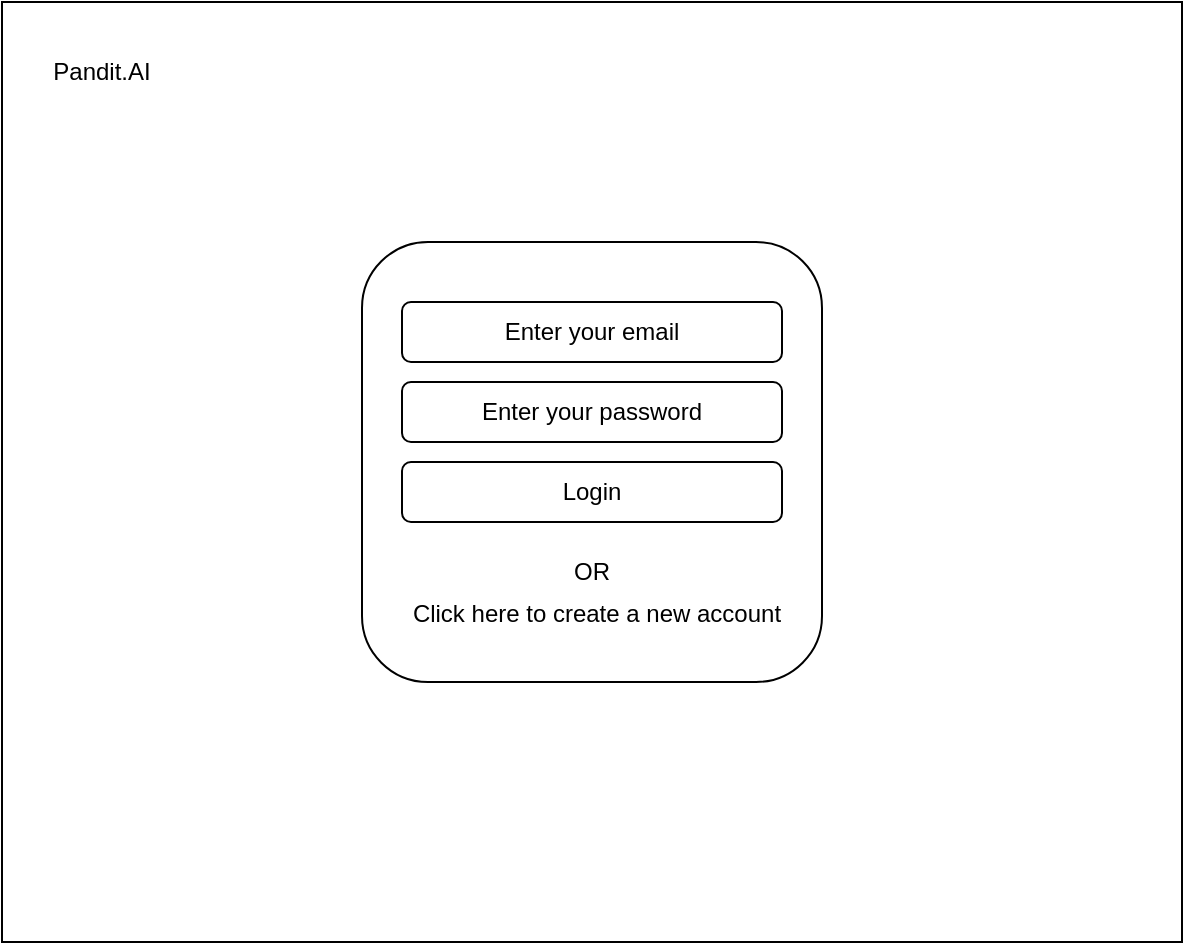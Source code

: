 <mxfile version="20.2.5" type="device" pages="7"><diagram id="6aU73pma240ItgKDpZRS" name="Login"><mxGraphModel dx="1258" dy="607" grid="1" gridSize="10" guides="1" tooltips="1" connect="1" arrows="1" fold="1" page="1" pageScale="1" pageWidth="827" pageHeight="1169" math="0" shadow="0"><root><mxCell id="0"/><mxCell id="1" parent="0"/><mxCell id="bJtcBQhSghV8eApASh1m-1" value="" style="rounded=0;whiteSpace=wrap;html=1;" vertex="1" parent="1"><mxGeometry x="110" y="70" width="590" height="470" as="geometry"/></mxCell><mxCell id="bJtcBQhSghV8eApASh1m-2" value="Pandit.AI" style="text;html=1;strokeColor=none;fillColor=none;align=center;verticalAlign=middle;whiteSpace=wrap;rounded=0;" vertex="1" parent="1"><mxGeometry x="130" y="90" width="60" height="30" as="geometry"/></mxCell><mxCell id="bJtcBQhSghV8eApASh1m-3" value="" style="rounded=1;whiteSpace=wrap;html=1;" vertex="1" parent="1"><mxGeometry x="290" y="190" width="230" height="220" as="geometry"/></mxCell><mxCell id="bJtcBQhSghV8eApASh1m-4" value="Enter your email" style="rounded=1;whiteSpace=wrap;html=1;" vertex="1" parent="1"><mxGeometry x="310" y="220" width="190" height="30" as="geometry"/></mxCell><mxCell id="bJtcBQhSghV8eApASh1m-5" value="Enter your password" style="rounded=1;whiteSpace=wrap;html=1;" vertex="1" parent="1"><mxGeometry x="310" y="260" width="190" height="30" as="geometry"/></mxCell><mxCell id="bJtcBQhSghV8eApASh1m-6" value="Login" style="rounded=1;whiteSpace=wrap;html=1;" vertex="1" parent="1"><mxGeometry x="310" y="300" width="190" height="30" as="geometry"/></mxCell><mxCell id="bJtcBQhSghV8eApASh1m-7" value="OR" style="text;html=1;strokeColor=none;fillColor=none;align=center;verticalAlign=middle;whiteSpace=wrap;rounded=0;" vertex="1" parent="1"><mxGeometry x="375" y="340" width="60" height="30" as="geometry"/></mxCell><mxCell id="bJtcBQhSghV8eApASh1m-8" value="Click here to create a new account" style="text;html=1;strokeColor=none;fillColor=none;align=center;verticalAlign=middle;whiteSpace=wrap;rounded=0;" vertex="1" parent="1"><mxGeometry x="255" y="360" width="305" height="32.5" as="geometry"/></mxCell></root></mxGraphModel></diagram><diagram id="gR0EOq_-ZWLTFaH7Natg" name="Register"><mxGraphModel dx="1258" dy="607" grid="1" gridSize="10" guides="1" tooltips="1" connect="1" arrows="1" fold="1" page="1" pageScale="1" pageWidth="827" pageHeight="1169" math="0" shadow="0"><root><mxCell id="0"/><mxCell id="1" parent="0"/><mxCell id="iR8EwXbyfK5-H5Ja2WYW-1" value="" style="rounded=0;whiteSpace=wrap;html=1;" vertex="1" parent="1"><mxGeometry x="112.5" y="70" width="590" height="470" as="geometry"/></mxCell><mxCell id="iR8EwXbyfK5-H5Ja2WYW-2" value="Pandit.AI" style="text;html=1;strokeColor=none;fillColor=none;align=center;verticalAlign=middle;whiteSpace=wrap;rounded=0;" vertex="1" parent="1"><mxGeometry x="130" y="90" width="60" height="30" as="geometry"/></mxCell><mxCell id="iR8EwXbyfK5-H5Ja2WYW-3" value="" style="rounded=1;whiteSpace=wrap;html=1;" vertex="1" parent="1"><mxGeometry x="290" y="190" width="230" height="270" as="geometry"/></mxCell><mxCell id="iR8EwXbyfK5-H5Ja2WYW-4" value="Enter your email" style="rounded=1;whiteSpace=wrap;html=1;" vertex="1" parent="1"><mxGeometry x="310" y="220" width="190" height="30" as="geometry"/></mxCell><mxCell id="iR8EwXbyfK5-H5Ja2WYW-5" value="Enter Full Name" style="rounded=1;whiteSpace=wrap;html=1;" vertex="1" parent="1"><mxGeometry x="310" y="260" width="190" height="30" as="geometry"/></mxCell><mxCell id="iR8EwXbyfK5-H5Ja2WYW-6" value="Register" style="rounded=1;whiteSpace=wrap;html=1;" vertex="1" parent="1"><mxGeometry x="310" y="347" width="190" height="30" as="geometry"/></mxCell><mxCell id="iR8EwXbyfK5-H5Ja2WYW-7" value="OR" style="text;html=1;strokeColor=none;fillColor=none;align=center;verticalAlign=middle;whiteSpace=wrap;rounded=0;" vertex="1" parent="1"><mxGeometry x="375" y="380" width="60" height="30" as="geometry"/></mxCell><mxCell id="iR8EwXbyfK5-H5Ja2WYW-8" value="Click here to login if you&lt;br&gt; already have an account" style="text;html=1;strokeColor=none;fillColor=none;align=center;verticalAlign=middle;whiteSpace=wrap;rounded=0;" vertex="1" parent="1"><mxGeometry x="255" y="406" width="305" height="32.5" as="geometry"/></mxCell><mxCell id="iR8EwXbyfK5-H5Ja2WYW-9" value="Enter your password" style="rounded=1;whiteSpace=wrap;html=1;" vertex="1" parent="1"><mxGeometry x="311" y="302" width="190" height="30" as="geometry"/></mxCell></root></mxGraphModel></diagram><diagram id="8KVKF62KEFHVQPL90ykX" name="Home page"><mxGraphModel dx="1258" dy="607" grid="1" gridSize="10" guides="1" tooltips="1" connect="1" arrows="1" fold="1" page="1" pageScale="1" pageWidth="827" pageHeight="1169" math="0" shadow="0"><root><mxCell id="0"/><mxCell id="1" parent="0"/><mxCell id="MpMwlIxokivy7EDuo-US-1" value="" style="rounded=0;whiteSpace=wrap;html=1;" vertex="1" parent="1"><mxGeometry x="70" y="30" width="715" height="590" as="geometry"/></mxCell><mxCell id="MpMwlIxokivy7EDuo-US-2" value="Pandit.AI" style="text;html=1;strokeColor=none;fillColor=none;align=center;verticalAlign=middle;whiteSpace=wrap;rounded=0;" vertex="1" parent="1"><mxGeometry x="100" y="60" width="60" height="30" as="geometry"/></mxCell><mxCell id="MpMwlIxokivy7EDuo-US-3" value="Welcome Jainendra, please select a pooja to start" style="text;html=1;strokeColor=none;fillColor=none;align=center;verticalAlign=middle;whiteSpace=wrap;rounded=0;" vertex="1" parent="1"><mxGeometry x="307.5" y="130" width="240" height="30" as="geometry"/></mxCell><mxCell id="MpMwlIxokivy7EDuo-US-4" value="Log me out" style="text;html=1;strokeColor=none;fillColor=none;align=center;verticalAlign=middle;whiteSpace=wrap;rounded=0;" vertex="1" parent="1"><mxGeometry x="690" y="60" width="60" height="30" as="geometry"/></mxCell><mxCell id="MpMwlIxokivy7EDuo-US-5" value="Daily Aarti" style="rounded=1;whiteSpace=wrap;html=1;" vertex="1" parent="1"><mxGeometry x="193" y="190" width="132.5" height="100" as="geometry"/></mxCell><mxCell id="MpMwlIxokivy7EDuo-US-6" value="Shiv Aarti" style="rounded=1;whiteSpace=wrap;html=1;" vertex="1" parent="1"><mxGeometry x="366" y="190" width="132.5" height="100" as="geometry"/></mxCell><mxCell id="MpMwlIxokivy7EDuo-US-7" value="Vishu Vandana" style="rounded=1;whiteSpace=wrap;html=1;" vertex="1" parent="1"><mxGeometry x="533" y="190" width="132.5" height="100" as="geometry"/></mxCell><mxCell id="MpMwlIxokivy7EDuo-US-8" value="Ganesh ji ki aarti" style="rounded=1;whiteSpace=wrap;html=1;" vertex="1" parent="1"><mxGeometry x="193" y="330" width="132.5" height="100" as="geometry"/></mxCell><mxCell id="MpMwlIxokivy7EDuo-US-9" value="Laxmi ji ki aarti" style="rounded=1;whiteSpace=wrap;html=1;" vertex="1" parent="1"><mxGeometry x="366" y="330" width="132.5" height="100" as="geometry"/></mxCell><mxCell id="MpMwlIxokivy7EDuo-US-10" value="Grah pravesh" style="rounded=1;whiteSpace=wrap;html=1;" vertex="1" parent="1"><mxGeometry x="533" y="330" width="132.5" height="100" as="geometry"/></mxCell><mxCell id="MpMwlIxokivy7EDuo-US-11" value="Vaibhav laxmi" style="rounded=1;whiteSpace=wrap;html=1;" vertex="1" parent="1"><mxGeometry x="196" y="460" width="132.5" height="100" as="geometry"/></mxCell><mxCell id="MpMwlIxokivy7EDuo-US-12" value="Ekadashi" style="rounded=1;whiteSpace=wrap;html=1;" vertex="1" parent="1"><mxGeometry x="369" y="460" width="132.5" height="100" as="geometry"/></mxCell><mxCell id="MpMwlIxokivy7EDuo-US-13" value="Janmashtami" style="rounded=1;whiteSpace=wrap;html=1;" vertex="1" parent="1"><mxGeometry x="536" y="460" width="132.5" height="100" as="geometry"/></mxCell></root></mxGraphModel></diagram><diagram id="RCbzfVy6HLHYdgte4H4o" name="PoojaPage"><mxGraphModel dx="1018" dy="607" grid="1" gridSize="10" guides="1" tooltips="1" connect="1" arrows="1" fold="1" page="1" pageScale="1" pageWidth="827" pageHeight="1169" math="0" shadow="0"><root><mxCell id="0"/><mxCell id="1" parent="0"/><mxCell id="1pAbDIUo-zhPIau0D4nA-1" value="" style="rounded=0;whiteSpace=wrap;html=1;" vertex="1" parent="1"><mxGeometry x="70" y="30" width="715" height="590" as="geometry"/></mxCell><mxCell id="1pAbDIUo-zhPIau0D4nA-5" value="" style="rounded=0;whiteSpace=wrap;html=1;" vertex="1" parent="1"><mxGeometry x="100" y="60" width="660" height="530" as="geometry"/></mxCell><mxCell id="1pAbDIUo-zhPIau0D4nA-2" value="Pandit.AI" style="text;html=1;strokeColor=none;fillColor=none;align=center;verticalAlign=middle;whiteSpace=wrap;rounded=0;fontColor=#8C8C8C;" vertex="1" parent="1"><mxGeometry x="100" y="60" width="60" height="30" as="geometry"/></mxCell><mxCell id="1pAbDIUo-zhPIau0D4nA-3" value="Log me out" style="text;html=1;strokeColor=none;fillColor=none;align=center;verticalAlign=middle;whiteSpace=wrap;rounded=0;fontColor=#8C8C8C;" vertex="1" parent="1"><mxGeometry x="660" y="60" width="90" height="30" as="geometry"/></mxCell><mxCell id="1pAbDIUo-zhPIau0D4nA-9" value="&lt;h1 style=&quot;font-size: 48px;&quot;&gt;&lt;font style=&quot;font-size: 48px;&quot;&gt;Daily Aarti&lt;br&gt;&lt;/font&gt;&lt;/h1&gt;&lt;p style=&quot;font-size: 38px;&quot;&gt;&lt;font style=&quot;font-size: 38px;&quot;&gt;Pooja vidhi for ghar me daily ki aarti&lt;br&gt;&lt;/font&gt;&lt;/p&gt;" style="text;html=1;strokeColor=none;fillColor=none;spacing=5;spacingTop=-20;whiteSpace=wrap;overflow=hidden;rounded=0;fontSize=39;fontColor=#000000;align=center;" vertex="1" parent="1"><mxGeometry x="144" y="100" width="540" height="460" as="geometry"/></mxCell><mxCell id="1pAbDIUo-zhPIau0D4nA-10" value="aarti shuru karen" style="rounded=1;whiteSpace=wrap;html=1;fontSize=48;fontColor=#000000;" vertex="1" parent="1"><mxGeometry x="201" y="340" width="426" height="80" as="geometry"/></mxCell></root></mxGraphModel></diagram><diagram id="HP145HHFf1P3XlCLIN3K" name="PoojaVidhiPage-start"><mxGraphModel dx="1072" dy="639" grid="1" gridSize="10" guides="1" tooltips="1" connect="1" arrows="1" fold="1" page="1" pageScale="1" pageWidth="827" pageHeight="1169" math="0" shadow="0"><root><mxCell id="0"/><mxCell id="1" parent="0"/><mxCell id="z-DseoEBsPukdbolXA-g-1" value="" style="rounded=0;whiteSpace=wrap;html=1;" vertex="1" parent="1"><mxGeometry x="70" y="30" width="715" height="590" as="geometry"/></mxCell><mxCell id="z-DseoEBsPukdbolXA-g-2" value="" style="rounded=0;whiteSpace=wrap;html=1;" vertex="1" parent="1"><mxGeometry x="100" y="60" width="660" height="530" as="geometry"/></mxCell><mxCell id="z-DseoEBsPukdbolXA-g-3" value="Pandit.AI" style="text;html=1;strokeColor=none;fillColor=none;align=center;verticalAlign=middle;whiteSpace=wrap;rounded=0;fontColor=#8C8C8C;" vertex="1" parent="1"><mxGeometry x="100" y="60" width="60" height="30" as="geometry"/></mxCell><mxCell id="z-DseoEBsPukdbolXA-g-4" value="Log me out" style="text;html=1;strokeColor=none;fillColor=none;align=center;verticalAlign=middle;whiteSpace=wrap;rounded=0;fontColor=#8C8C8C;" vertex="1" parent="1"><mxGeometry x="660" y="60" width="90" height="30" as="geometry"/></mxCell><mxCell id="GQseNNLW9OMAPIc0vKHN-1" value="&lt;div&gt;Daily Aarti &lt;br&gt;&lt;/div&gt;&lt;div&gt;PoojaVidhi - 1/21&lt;/div&gt;&lt;div&gt;&lt;br&gt;&lt;/div&gt;&lt;div&gt;Bhagwan ko Pranam&lt;br&gt;&lt;/div&gt;" style="text;html=1;strokeColor=none;fillColor=none;align=center;verticalAlign=middle;whiteSpace=wrap;rounded=0;fontSize=38;fontColor=#000000;" vertex="1" parent="1"><mxGeometry x="204" y="160" width="420" height="30" as="geometry"/></mxCell><mxCell id="GQseNNLW9OMAPIc0vKHN-2" value="&lt;font style=&quot;font-size: 22px;&quot;&gt;Pahale bhagwan ko pranam karo aur &quot;om ganeshay namah&quot; bole&lt;br&gt;&lt;/font&gt;" style="text;html=1;strokeColor=none;fillColor=none;align=center;verticalAlign=middle;whiteSpace=wrap;rounded=0;fontSize=38;fontColor=#000000;" vertex="1" parent="1"><mxGeometry x="220" y="260" width="400" height="210" as="geometry"/></mxCell><mxCell id="GQseNNLW9OMAPIc0vKHN-5" value="" style="triangle;whiteSpace=wrap;html=1;fontSize=22;fontColor=#000000;" vertex="1" parent="1"><mxGeometry x="680" y="320" width="30" height="40" as="geometry"/></mxCell><mxCell id="GQseNNLW9OMAPIc0vKHN-6" value="" style="triangle;whiteSpace=wrap;html=1;fontSize=22;fontColor=#000000;flipH=1;strokeColor=#D9D9D9;" vertex="1" parent="1"><mxGeometry x="160" y="320" width="30" height="40" as="geometry"/></mxCell><mxCell id="GQseNNLW9OMAPIc0vKHN-8" value="aarti samapt karen" style="text;html=1;strokeColor=none;fillColor=none;align=center;verticalAlign=middle;whiteSpace=wrap;rounded=0;fontSize=11;fontColor=#000000;" vertex="1" parent="1"><mxGeometry x="620" y="90" width="155" height="30" as="geometry"/></mxCell></root></mxGraphModel></diagram><diagram id="bacr8QSbL5ISL4wUVPV2" name="PoojaVidhiPage-middle"><mxGraphModel dx="1018" dy="607" grid="1" gridSize="10" guides="1" tooltips="1" connect="1" arrows="1" fold="1" page="1" pageScale="1" pageWidth="827" pageHeight="1169" math="0" shadow="0"><root><mxCell id="0"/><mxCell id="1" parent="0"/><mxCell id="KXlUhQ9TTFCcwjkBvg2i-1" value="" style="rounded=0;whiteSpace=wrap;html=1;" vertex="1" parent="1"><mxGeometry x="70" y="30" width="715" height="590" as="geometry"/></mxCell><mxCell id="KXlUhQ9TTFCcwjkBvg2i-2" value="" style="rounded=0;whiteSpace=wrap;html=1;" vertex="1" parent="1"><mxGeometry x="100" y="60" width="660" height="530" as="geometry"/></mxCell><mxCell id="KXlUhQ9TTFCcwjkBvg2i-3" value="Pandit.AI" style="text;html=1;strokeColor=none;fillColor=none;align=center;verticalAlign=middle;whiteSpace=wrap;rounded=0;fontColor=#8C8C8C;" vertex="1" parent="1"><mxGeometry x="100" y="60" width="60" height="30" as="geometry"/></mxCell><mxCell id="KXlUhQ9TTFCcwjkBvg2i-4" value="Log me out" style="text;html=1;strokeColor=none;fillColor=none;align=center;verticalAlign=middle;whiteSpace=wrap;rounded=0;fontColor=#8C8C8C;" vertex="1" parent="1"><mxGeometry x="660" y="60" width="90" height="30" as="geometry"/></mxCell><mxCell id="KXlUhQ9TTFCcwjkBvg2i-5" value="&lt;div&gt;Daily Aarti &lt;br&gt;&lt;/div&gt;&lt;div&gt;PoojaVidhi - 4/21&lt;/div&gt;&lt;div&gt;&lt;br&gt;&lt;/div&gt;&lt;div&gt;Diya taiyari&lt;br&gt;&lt;/div&gt;" style="text;html=1;strokeColor=none;fillColor=none;align=center;verticalAlign=middle;whiteSpace=wrap;rounded=0;fontSize=38;fontColor=#000000;" vertex="1" parent="1"><mxGeometry x="204" y="160" width="420" height="30" as="geometry"/></mxCell><mxCell id="KXlUhQ9TTFCcwjkBvg2i-6" value="&lt;font style=&quot;font-size: 20px;&quot;&gt;Diya baati lijiye aur use diya me rakhiye aur diye me tel daaliya, baati aache se bhing jaae&lt;/font&gt;" style="text;html=1;strokeColor=none;fillColor=none;align=center;verticalAlign=middle;whiteSpace=wrap;rounded=0;fontSize=38;fontColor=#000000;" vertex="1" parent="1"><mxGeometry x="220" y="270" width="400" height="210" as="geometry"/></mxCell><mxCell id="KXlUhQ9TTFCcwjkBvg2i-7" value="" style="triangle;whiteSpace=wrap;html=1;fontSize=22;fontColor=#000000;" vertex="1" parent="1"><mxGeometry x="680" y="320" width="30" height="40" as="geometry"/></mxCell><mxCell id="KXlUhQ9TTFCcwjkBvg2i-8" value="" style="triangle;whiteSpace=wrap;html=1;fontSize=22;fontColor=#000000;flipH=1;strokeColor=#000000;" vertex="1" parent="1"><mxGeometry x="160" y="320" width="30" height="40" as="geometry"/></mxCell><mxCell id="KXlUhQ9TTFCcwjkBvg2i-9" value="aarti samapt karen" style="text;html=1;strokeColor=none;fillColor=none;align=center;verticalAlign=middle;whiteSpace=wrap;rounded=0;fontSize=11;fontColor=#000000;" vertex="1" parent="1"><mxGeometry x="620" y="90" width="155" height="30" as="geometry"/></mxCell></root></mxGraphModel></diagram><diagram name="PoojaVidhiPage-last" id="ntzdKHDjOYmfRCXiwRAW"><mxGraphModel dx="1018" dy="607" grid="1" gridSize="10" guides="1" tooltips="1" connect="1" arrows="1" fold="1" page="1" pageScale="1" pageWidth="827" pageHeight="1169" math="0" shadow="0"><root><mxCell id="yT0ThFTlvTH4xi19grpo-0"/><mxCell id="yT0ThFTlvTH4xi19grpo-1" parent="yT0ThFTlvTH4xi19grpo-0"/><mxCell id="yT0ThFTlvTH4xi19grpo-2" value="" style="rounded=0;whiteSpace=wrap;html=1;" vertex="1" parent="yT0ThFTlvTH4xi19grpo-1"><mxGeometry x="70" y="30" width="715" height="590" as="geometry"/></mxCell><mxCell id="yT0ThFTlvTH4xi19grpo-3" value="" style="rounded=0;whiteSpace=wrap;html=1;" vertex="1" parent="yT0ThFTlvTH4xi19grpo-1"><mxGeometry x="100" y="60" width="660" height="530" as="geometry"/></mxCell><mxCell id="yT0ThFTlvTH4xi19grpo-4" value="Pandit.AI" style="text;html=1;strokeColor=none;fillColor=none;align=center;verticalAlign=middle;whiteSpace=wrap;rounded=0;fontColor=#8C8C8C;" vertex="1" parent="yT0ThFTlvTH4xi19grpo-1"><mxGeometry x="100" y="60" width="60" height="30" as="geometry"/></mxCell><mxCell id="yT0ThFTlvTH4xi19grpo-5" value="Log me out" style="text;html=1;strokeColor=none;fillColor=none;align=center;verticalAlign=middle;whiteSpace=wrap;rounded=0;fontColor=#8C8C8C;" vertex="1" parent="yT0ThFTlvTH4xi19grpo-1"><mxGeometry x="660" y="60" width="90" height="30" as="geometry"/></mxCell><mxCell id="yT0ThFTlvTH4xi19grpo-6" value="&lt;div&gt;Daily Aarti &lt;br&gt;&lt;/div&gt;&lt;div&gt;PoojaVidhi - 21/21&lt;/div&gt;&lt;div&gt;&lt;br&gt;&lt;/div&gt;&lt;div&gt;Samapan&lt;br&gt;&lt;/div&gt;" style="text;html=1;strokeColor=none;fillColor=none;align=center;verticalAlign=middle;whiteSpace=wrap;rounded=0;fontSize=38;fontColor=#000000;" vertex="1" parent="yT0ThFTlvTH4xi19grpo-1"><mxGeometry x="204" y="160" width="420" height="30" as="geometry"/></mxCell><mxCell id="yT0ThFTlvTH4xi19grpo-7" value="&lt;font style=&quot;font-size: 20px;&quot;&gt;Bhagavn ko dil se pranam kijiye aur apne se bado ka ashirvad lijiye&lt;/font&gt;" style="text;html=1;strokeColor=none;fillColor=none;align=center;verticalAlign=middle;whiteSpace=wrap;rounded=0;fontSize=38;fontColor=#000000;" vertex="1" parent="yT0ThFTlvTH4xi19grpo-1"><mxGeometry x="220" y="270" width="400" height="210" as="geometry"/></mxCell><mxCell id="yT0ThFTlvTH4xi19grpo-8" value="" style="triangle;whiteSpace=wrap;html=1;fontSize=22;fontColor=#000000;strokeColor=#D9D9D9;" vertex="1" parent="yT0ThFTlvTH4xi19grpo-1"><mxGeometry x="680" y="320" width="30" height="40" as="geometry"/></mxCell><mxCell id="yT0ThFTlvTH4xi19grpo-9" value="" style="triangle;whiteSpace=wrap;html=1;fontSize=22;fontColor=#000000;flipH=1;strokeColor=#000000;" vertex="1" parent="yT0ThFTlvTH4xi19grpo-1"><mxGeometry x="160" y="320" width="30" height="40" as="geometry"/></mxCell><mxCell id="yT0ThFTlvTH4xi19grpo-10" value="aarti samapt karen" style="text;html=1;strokeColor=none;fillColor=none;align=center;verticalAlign=middle;whiteSpace=wrap;rounded=0;fontSize=11;fontColor=#000000;" vertex="1" parent="yT0ThFTlvTH4xi19grpo-1"><mxGeometry x="620" y="90" width="155" height="30" as="geometry"/></mxCell><mxCell id="m-8Ozy6dZVELHxzAmJJ4-0" value="aarti samapt karen" style="rounded=1;whiteSpace=wrap;html=1;fontSize=48;fontColor=#000000;" vertex="1" parent="yT0ThFTlvTH4xi19grpo-1"><mxGeometry x="207" y="480" width="426" height="80" as="geometry"/></mxCell></root></mxGraphModel></diagram></mxfile>
